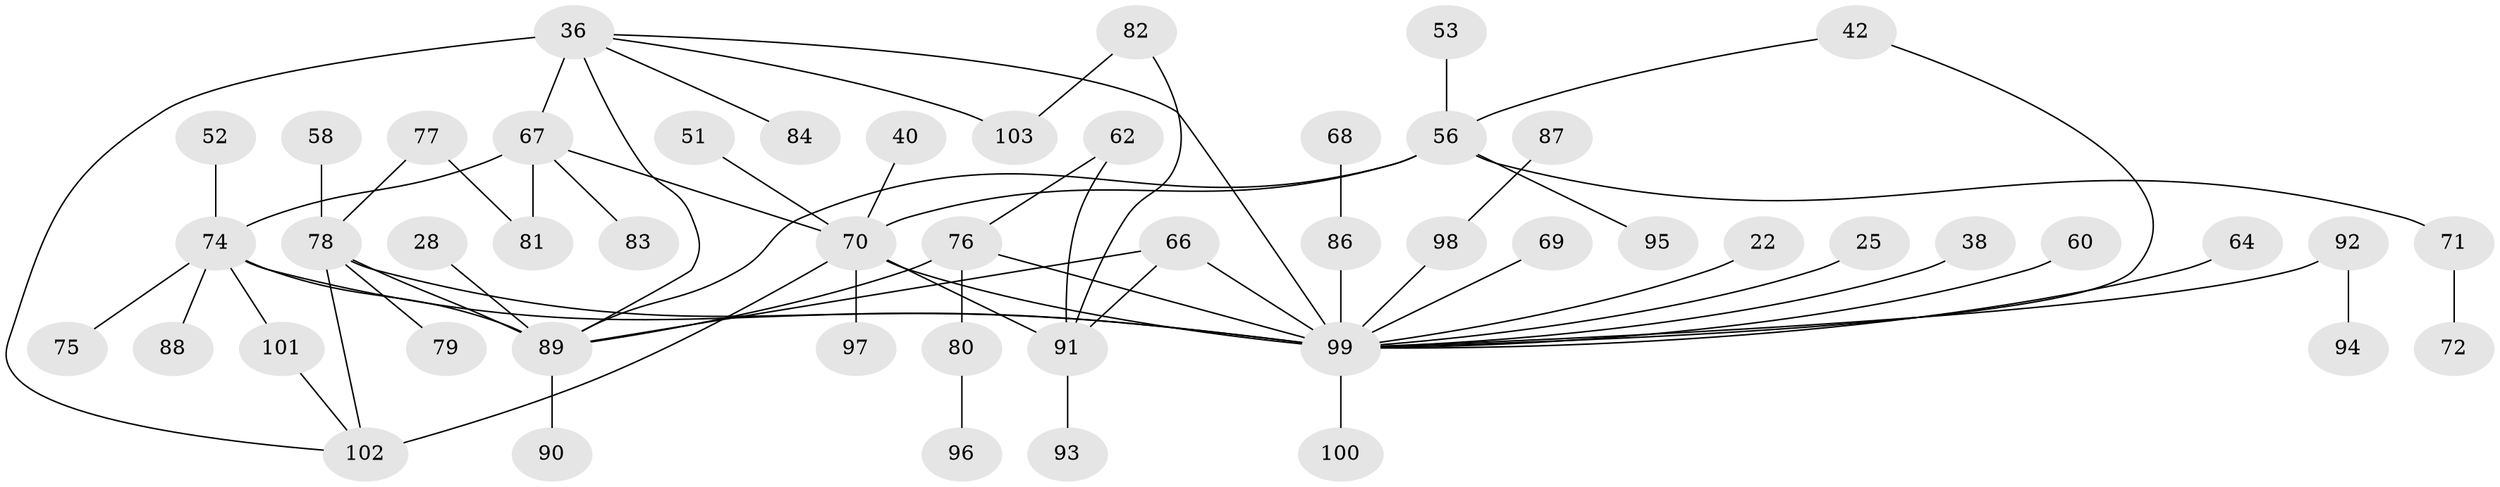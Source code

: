 // original degree distribution, {6: 0.02912621359223301, 8: 0.019417475728155338, 7: 0.019417475728155338, 5: 0.05825242718446602, 4: 0.10679611650485436, 2: 0.30097087378640774, 3: 0.13592233009708737, 1: 0.3300970873786408}
// Generated by graph-tools (version 1.1) at 2025/42/03/09/25 04:42:54]
// undirected, 51 vertices, 65 edges
graph export_dot {
graph [start="1"]
  node [color=gray90,style=filled];
  22;
  25;
  28;
  36;
  38;
  40;
  42;
  51;
  52;
  53;
  56 [super="+20+24"];
  58 [super="+45"];
  60 [super="+59"];
  62 [super="+46"];
  64;
  66 [super="+55"];
  67 [super="+43+41+57+65"];
  68;
  69;
  70 [super="+10+11+13+33+35"];
  71;
  72;
  74 [super="+32+4"];
  75 [super="+26"];
  76;
  77;
  78 [super="+17+61"];
  79;
  80;
  81;
  82;
  83;
  84;
  86 [super="+27+54"];
  87;
  88;
  89 [super="+15+85"];
  90;
  91 [super="+73+63"];
  92;
  93;
  94;
  95;
  96;
  97;
  98 [super="+9"];
  99 [super="+2+7+8+12+19+48"];
  100;
  101;
  102 [super="+18+47+14"];
  103;
  22 -- 99;
  25 -- 99;
  28 -- 89;
  36 -- 84;
  36 -- 103;
  36 -- 99;
  36 -- 89;
  36 -- 102;
  36 -- 67 [weight=3];
  38 -- 99;
  40 -- 70;
  42 -- 99;
  42 -- 56;
  51 -- 70;
  52 -- 74;
  53 -- 56;
  56 -- 71;
  56 -- 70 [weight=2];
  56 -- 89;
  56 -- 95;
  58 -- 78;
  60 -- 99;
  62 -- 76;
  62 -- 91;
  64 -- 99;
  66 -- 99;
  66 -- 89;
  66 -- 91;
  67 -- 83;
  67 -- 70;
  67 -- 74 [weight=3];
  67 -- 81;
  68 -- 86;
  69 -- 99;
  70 -- 99 [weight=2];
  70 -- 97;
  70 -- 102 [weight=2];
  70 -- 91 [weight=2];
  71 -- 72;
  74 -- 89 [weight=3];
  74 -- 99 [weight=2];
  74 -- 101;
  74 -- 75;
  74 -- 88;
  76 -- 80;
  76 -- 99;
  76 -- 89;
  77 -- 81;
  77 -- 78;
  78 -- 89 [weight=2];
  78 -- 99 [weight=2];
  78 -- 102;
  78 -- 79;
  80 -- 96;
  82 -- 103;
  82 -- 91;
  86 -- 99;
  87 -- 98;
  89 -- 90;
  91 -- 93;
  92 -- 94;
  92 -- 99;
  98 -- 99;
  99 -- 100;
  101 -- 102;
}
